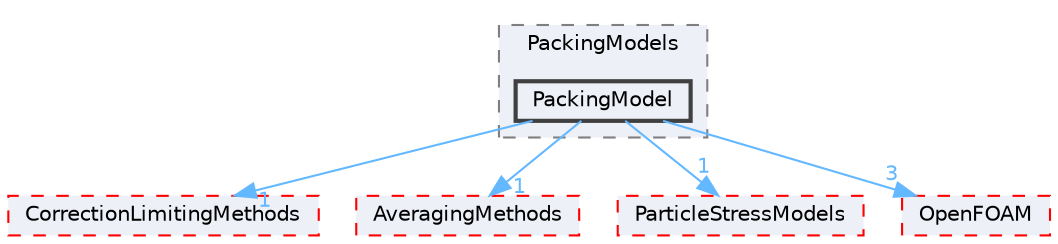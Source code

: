 digraph "src/lagrangian/intermediate/submodels/MPPIC/PackingModels/PackingModel"
{
 // LATEX_PDF_SIZE
  bgcolor="transparent";
  edge [fontname=Helvetica,fontsize=10,labelfontname=Helvetica,labelfontsize=10];
  node [fontname=Helvetica,fontsize=10,shape=box,height=0.2,width=0.4];
  compound=true
  subgraph clusterdir_53a1042b3e5d1ab48a4a4664459291c4 {
    graph [ bgcolor="#edf0f7", pencolor="grey50", label="PackingModels", fontname=Helvetica,fontsize=10 style="filled,dashed", URL="dir_53a1042b3e5d1ab48a4a4664459291c4.html",tooltip=""]
  dir_72cee44745666f6ed21c39ef493210e5 [label="PackingModel", fillcolor="#edf0f7", color="grey25", style="filled,bold", URL="dir_72cee44745666f6ed21c39ef493210e5.html",tooltip=""];
  }
  dir_88e5de7170fc9fcf22ab7f5d071065a8 [label="CorrectionLimitingMethods", fillcolor="#edf0f7", color="red", style="filled,dashed", URL="dir_88e5de7170fc9fcf22ab7f5d071065a8.html",tooltip=""];
  dir_fbd1c672053200686ab1ea737c0ac70f [label="AveragingMethods", fillcolor="#edf0f7", color="red", style="filled,dashed", URL="dir_fbd1c672053200686ab1ea737c0ac70f.html",tooltip=""];
  dir_b12817ec5633b1dd954c47001a1648bb [label="ParticleStressModels", fillcolor="#edf0f7", color="red", style="filled,dashed", URL="dir_b12817ec5633b1dd954c47001a1648bb.html",tooltip=""];
  dir_c5473ff19b20e6ec4dfe5c310b3778a8 [label="OpenFOAM", fillcolor="#edf0f7", color="red", style="filled,dashed", URL="dir_c5473ff19b20e6ec4dfe5c310b3778a8.html",tooltip=""];
  dir_72cee44745666f6ed21c39ef493210e5->dir_88e5de7170fc9fcf22ab7f5d071065a8 [headlabel="1", labeldistance=1.5 headhref="dir_002766_000692.html" href="dir_002766_000692.html" color="steelblue1" fontcolor="steelblue1"];
  dir_72cee44745666f6ed21c39ef493210e5->dir_b12817ec5633b1dd954c47001a1648bb [headlabel="1", labeldistance=1.5 headhref="dir_002766_002806.html" href="dir_002766_002806.html" color="steelblue1" fontcolor="steelblue1"];
  dir_72cee44745666f6ed21c39ef493210e5->dir_c5473ff19b20e6ec4dfe5c310b3778a8 [headlabel="3", labeldistance=1.5 headhref="dir_002766_002695.html" href="dir_002766_002695.html" color="steelblue1" fontcolor="steelblue1"];
  dir_72cee44745666f6ed21c39ef493210e5->dir_fbd1c672053200686ab1ea737c0ac70f [headlabel="1", labeldistance=1.5 headhref="dir_002766_000175.html" href="dir_002766_000175.html" color="steelblue1" fontcolor="steelblue1"];
}
